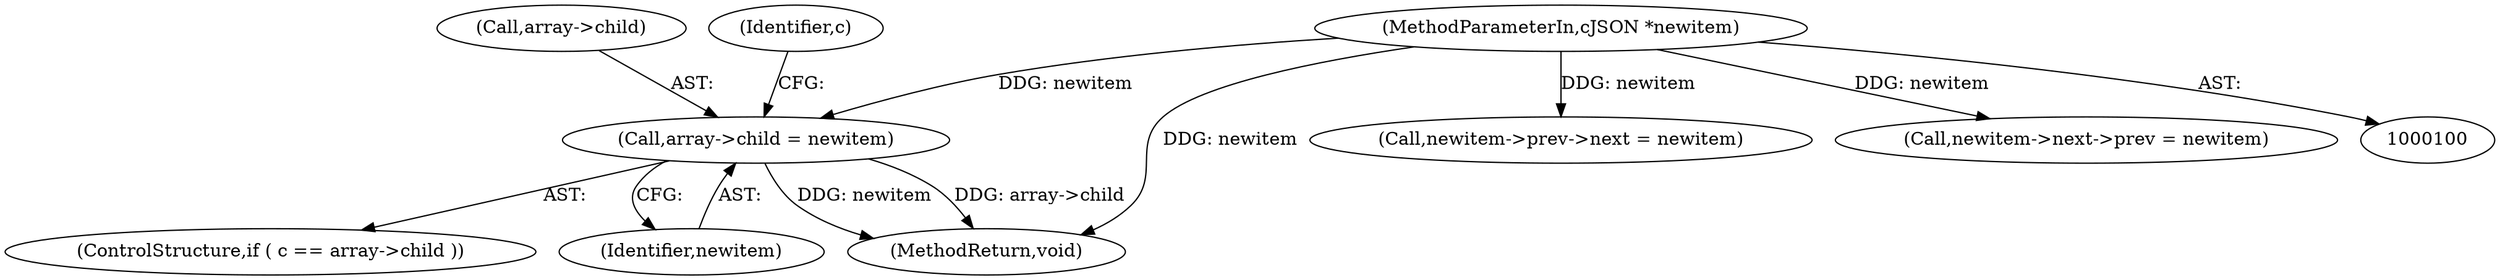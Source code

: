 digraph "1_iperf_91f2fa59e8ed80dfbf400add0164ee0e508e412a_29@pointer" {
"1000160" [label="(Call,array->child = newitem)"];
"1000103" [label="(MethodParameterIn,cJSON *newitem)"];
"1000161" [label="(Call,array->child)"];
"1000166" [label="(Call,newitem->prev->next = newitem)"];
"1000154" [label="(ControlStructure,if ( c == array->child ))"];
"1000164" [label="(Identifier,newitem)"];
"1000103" [label="(MethodParameterIn,cJSON *newitem)"];
"1000160" [label="(Call,array->child = newitem)"];
"1000147" [label="(Call,newitem->next->prev = newitem)"];
"1000175" [label="(Identifier,c)"];
"1000184" [label="(MethodReturn,void)"];
"1000160" -> "1000154"  [label="AST: "];
"1000160" -> "1000164"  [label="CFG: "];
"1000161" -> "1000160"  [label="AST: "];
"1000164" -> "1000160"  [label="AST: "];
"1000175" -> "1000160"  [label="CFG: "];
"1000160" -> "1000184"  [label="DDG: newitem"];
"1000160" -> "1000184"  [label="DDG: array->child"];
"1000103" -> "1000160"  [label="DDG: newitem"];
"1000103" -> "1000100"  [label="AST: "];
"1000103" -> "1000184"  [label="DDG: newitem"];
"1000103" -> "1000147"  [label="DDG: newitem"];
"1000103" -> "1000166"  [label="DDG: newitem"];
}
